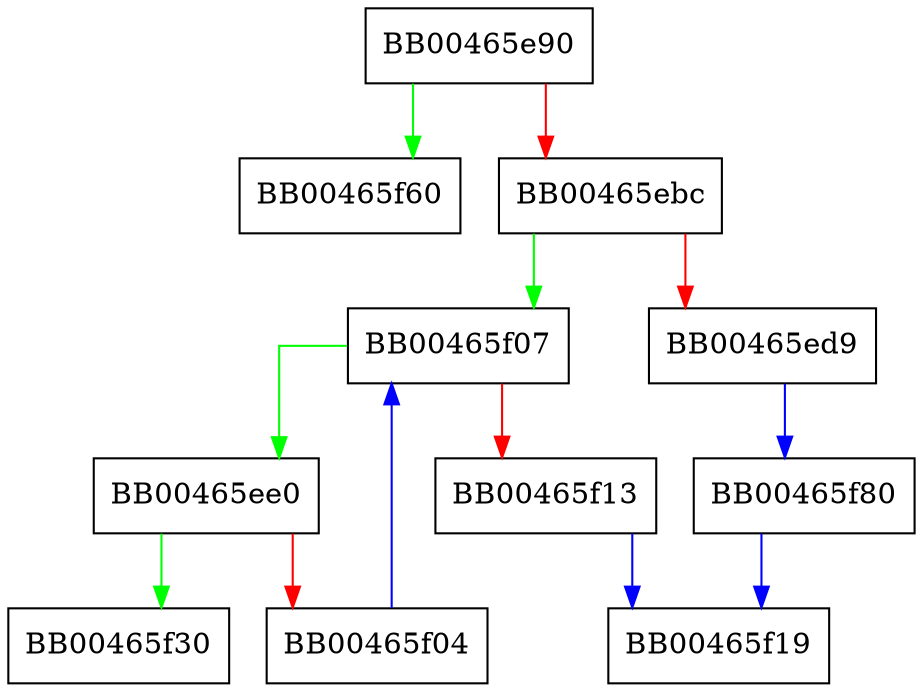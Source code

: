 digraph add_oid_section {
  node [shape="box"];
  graph [splines=ortho];
  BB00465e90 -> BB00465f60 [color="green"];
  BB00465e90 -> BB00465ebc [color="red"];
  BB00465ebc -> BB00465f07 [color="green"];
  BB00465ebc -> BB00465ed9 [color="red"];
  BB00465ed9 -> BB00465f80 [color="blue"];
  BB00465ee0 -> BB00465f30 [color="green"];
  BB00465ee0 -> BB00465f04 [color="red"];
  BB00465f04 -> BB00465f07 [color="blue"];
  BB00465f07 -> BB00465ee0 [color="green"];
  BB00465f07 -> BB00465f13 [color="red"];
  BB00465f13 -> BB00465f19 [color="blue"];
  BB00465f80 -> BB00465f19 [color="blue"];
}